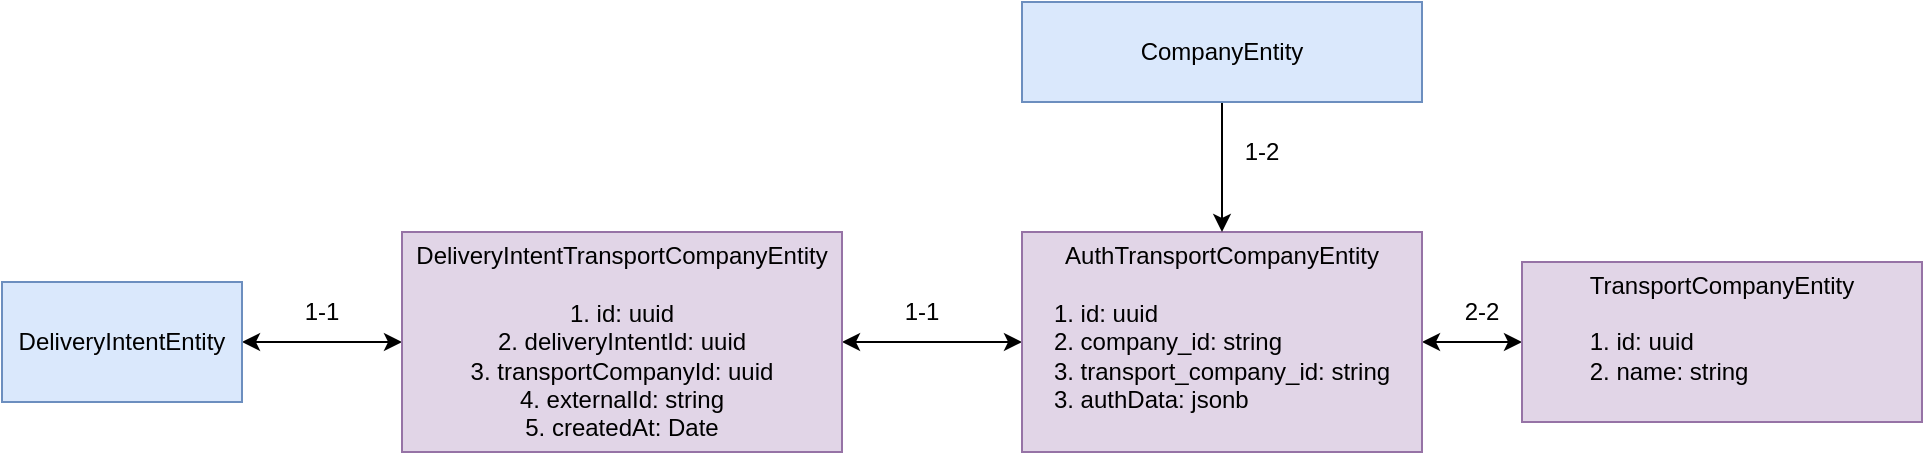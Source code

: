 <mxfile version="27.1.4">
  <diagram name="Страница — 1" id="8ULPZ1w-Y1eWGlPT2oND">
    <mxGraphModel dx="996" dy="678" grid="1" gridSize="10" guides="1" tooltips="1" connect="1" arrows="1" fold="1" page="1" pageScale="1" pageWidth="827" pageHeight="1169" math="0" shadow="0">
      <root>
        <mxCell id="0" />
        <mxCell id="1" parent="0" />
        <mxCell id="t0NzURxNjtbejnuHhxnO-3" value="" style="edgeStyle=orthogonalEdgeStyle;rounded=0;orthogonalLoop=1;jettySize=auto;html=1;startArrow=classic;startFill=1;" edge="1" parent="1" source="t0NzURxNjtbejnuHhxnO-1" target="t0NzURxNjtbejnuHhxnO-2">
          <mxGeometry relative="1" as="geometry" />
        </mxCell>
        <mxCell id="t0NzURxNjtbejnuHhxnO-1" value="DeliveryIntentEntity" style="rounded=0;whiteSpace=wrap;html=1;fillColor=#dae8fc;strokeColor=#6c8ebf;" vertex="1" parent="1">
          <mxGeometry x="150" y="260" width="120" height="60" as="geometry" />
        </mxCell>
        <mxCell id="t0NzURxNjtbejnuHhxnO-13" value="" style="edgeStyle=orthogonalEdgeStyle;rounded=0;orthogonalLoop=1;jettySize=auto;html=1;startArrow=classic;startFill=1;" edge="1" parent="1" source="t0NzURxNjtbejnuHhxnO-2" target="t0NzURxNjtbejnuHhxnO-6">
          <mxGeometry relative="1" as="geometry" />
        </mxCell>
        <mxCell id="t0NzURxNjtbejnuHhxnO-2" value="DeliveryIntentTransportCompanyEntity&lt;div&gt;&lt;br&gt;&lt;/div&gt;&lt;div&gt;1. id: uuid&lt;/div&gt;&lt;div&gt;2. deliveryIntentId: uuid&lt;/div&gt;&lt;div&gt;3. transportCompanyId: uuid&lt;br&gt;4. externalId: string&lt;/div&gt;&lt;div&gt;5. createdAt: Date&lt;/div&gt;" style="rounded=0;whiteSpace=wrap;html=1;fillColor=#e1d5e7;strokeColor=#9673a6;" vertex="1" parent="1">
          <mxGeometry x="350" y="235" width="220" height="110" as="geometry" />
        </mxCell>
        <mxCell id="t0NzURxNjtbejnuHhxnO-4" value="1-1" style="text;html=1;align=center;verticalAlign=middle;whiteSpace=wrap;rounded=0;" vertex="1" parent="1">
          <mxGeometry x="280" y="260" width="60" height="30" as="geometry" />
        </mxCell>
        <mxCell id="t0NzURxNjtbejnuHhxnO-16" style="edgeStyle=orthogonalEdgeStyle;rounded=0;orthogonalLoop=1;jettySize=auto;html=1;entryX=0;entryY=0.5;entryDx=0;entryDy=0;startArrow=classic;startFill=1;" edge="1" parent="1" source="t0NzURxNjtbejnuHhxnO-6" target="t0NzURxNjtbejnuHhxnO-15">
          <mxGeometry relative="1" as="geometry" />
        </mxCell>
        <mxCell id="t0NzURxNjtbejnuHhxnO-6" value="AuthTransportCompanyEntity&lt;div&gt;&lt;div style=&quot;text-align: left;&quot;&gt;&lt;br&gt;&lt;/div&gt;&lt;div style=&quot;text-align: left;&quot;&gt;1. id: uuid&lt;/div&gt;&lt;div style=&quot;text-align: left;&quot;&gt;2. company_id: string&lt;/div&gt;&lt;div style=&quot;text-align: left;&quot;&gt;3. transport_company_id: string&lt;/div&gt;&lt;div style=&quot;text-align: left;&quot;&gt;3. authData: jsonb&lt;/div&gt;&lt;div&gt;&lt;br&gt;&lt;/div&gt;&lt;/div&gt;" style="rounded=0;whiteSpace=wrap;html=1;fillColor=#e1d5e7;strokeColor=#9673a6;" vertex="1" parent="1">
          <mxGeometry x="660" y="235" width="200" height="110" as="geometry" />
        </mxCell>
        <mxCell id="t0NzURxNjtbejnuHhxnO-10" style="edgeStyle=orthogonalEdgeStyle;rounded=0;orthogonalLoop=1;jettySize=auto;html=1;entryX=0.5;entryY=0;entryDx=0;entryDy=0;" edge="1" parent="1" source="t0NzURxNjtbejnuHhxnO-9" target="t0NzURxNjtbejnuHhxnO-6">
          <mxGeometry relative="1" as="geometry" />
        </mxCell>
        <mxCell id="t0NzURxNjtbejnuHhxnO-9" value="&lt;div&gt;&lt;div&gt;CompanyEntity&lt;/div&gt;&lt;/div&gt;" style="rounded=0;whiteSpace=wrap;html=1;fillColor=#dae8fc;strokeColor=#6c8ebf;" vertex="1" parent="1">
          <mxGeometry x="660" y="120" width="200" height="50" as="geometry" />
        </mxCell>
        <mxCell id="t0NzURxNjtbejnuHhxnO-11" value="1-2" style="text;html=1;align=center;verticalAlign=middle;whiteSpace=wrap;rounded=0;" vertex="1" parent="1">
          <mxGeometry x="750" y="180" width="60" height="30" as="geometry" />
        </mxCell>
        <mxCell id="t0NzURxNjtbejnuHhxnO-14" value="1-1" style="text;html=1;align=center;verticalAlign=middle;whiteSpace=wrap;rounded=0;" vertex="1" parent="1">
          <mxGeometry x="580" y="260" width="60" height="30" as="geometry" />
        </mxCell>
        <mxCell id="t0NzURxNjtbejnuHhxnO-15" value="TransportCompanyEntity&lt;div&gt;&lt;div style=&quot;text-align: left;&quot;&gt;&lt;br&gt;&lt;/div&gt;&lt;div style=&quot;text-align: left;&quot;&gt;1. id: uuid&lt;/div&gt;&lt;div style=&quot;text-align: left;&quot;&gt;2. name: string&lt;/div&gt;&lt;div&gt;&lt;br&gt;&lt;/div&gt;&lt;/div&gt;" style="rounded=0;whiteSpace=wrap;html=1;fillColor=#e1d5e7;strokeColor=#9673a6;" vertex="1" parent="1">
          <mxGeometry x="910" y="250" width="200" height="80" as="geometry" />
        </mxCell>
        <mxCell id="t0NzURxNjtbejnuHhxnO-17" value="2-2" style="text;html=1;align=center;verticalAlign=middle;whiteSpace=wrap;rounded=0;" vertex="1" parent="1">
          <mxGeometry x="860" y="260" width="60" height="30" as="geometry" />
        </mxCell>
      </root>
    </mxGraphModel>
  </diagram>
</mxfile>

